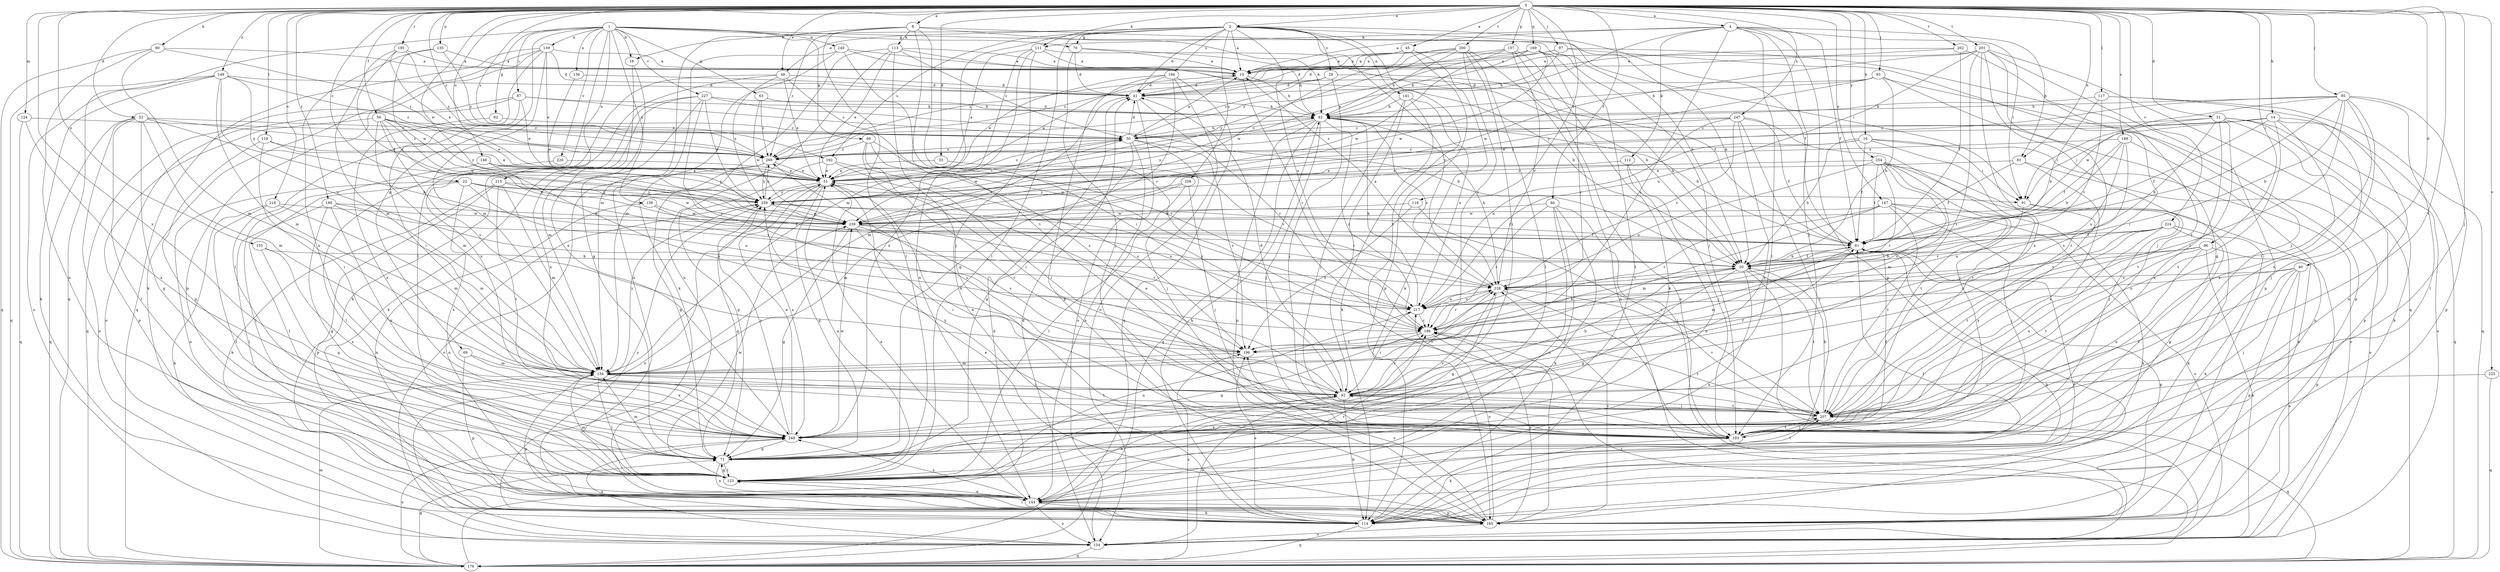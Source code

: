 strict digraph  {
0;
1;
2;
4;
8;
10;
14;
16;
18;
20;
22;
29;
30;
31;
32;
33;
40;
41;
45;
48;
51;
56;
60;
61;
62;
63;
66;
69;
70;
71;
80;
81;
82;
86;
87;
91;
92;
93;
95;
97;
103;
111;
112;
113;
114;
116;
117;
118;
123;
124;
134;
135;
136;
138;
139;
140;
141;
144;
146;
147;
149;
153;
154;
157;
165;
169;
176;
180;
185;
186;
189;
192;
194;
196;
200;
201;
202;
207;
215;
217;
218;
224;
225;
226;
227;
228;
239;
247;
248;
254;
258;
259;
269;
0 -> 2  [label=a];
0 -> 4  [label=a];
0 -> 8  [label=a];
0 -> 14  [label=b];
0 -> 16  [label=b];
0 -> 22  [label=c];
0 -> 31  [label=d];
0 -> 32  [label=d];
0 -> 33  [label=d];
0 -> 40  [label=d];
0 -> 45  [label=e];
0 -> 48  [label=e];
0 -> 56  [label=f];
0 -> 60  [label=f];
0 -> 80  [label=h];
0 -> 81  [label=h];
0 -> 86  [label=i];
0 -> 93  [label=j];
0 -> 95  [label=j];
0 -> 97  [label=j];
0 -> 103  [label=j];
0 -> 111  [label=k];
0 -> 116  [label=l];
0 -> 117  [label=l];
0 -> 118  [label=l];
0 -> 124  [label=m];
0 -> 135  [label=n];
0 -> 146  [label=o];
0 -> 147  [label=o];
0 -> 149  [label=o];
0 -> 153  [label=o];
0 -> 157  [label=p];
0 -> 169  [label=q];
0 -> 180  [label=r];
0 -> 185  [label=r];
0 -> 189  [label=s];
0 -> 192  [label=s];
0 -> 200  [label=t];
0 -> 201  [label=t];
0 -> 202  [label=t];
0 -> 207  [label=t];
0 -> 218  [label=v];
0 -> 224  [label=v];
0 -> 225  [label=v];
0 -> 239  [label=w];
0 -> 247  [label=x];
0 -> 248  [label=x];
0 -> 254  [label=y];
0 -> 269  [label=z];
1 -> 18  [label=b];
1 -> 62  [label=g];
1 -> 63  [label=g];
1 -> 66  [label=g];
1 -> 69  [label=g];
1 -> 70  [label=g];
1 -> 87  [label=i];
1 -> 91  [label=i];
1 -> 123  [label=l];
1 -> 136  [label=n];
1 -> 138  [label=n];
1 -> 139  [label=n];
1 -> 140  [label=n];
1 -> 176  [label=q];
1 -> 215  [label=u];
1 -> 226  [label=v];
1 -> 227  [label=v];
2 -> 10  [label=a];
2 -> 18  [label=b];
2 -> 20  [label=b];
2 -> 29  [label=c];
2 -> 41  [label=d];
2 -> 48  [label=e];
2 -> 61  [label=f];
2 -> 70  [label=g];
2 -> 123  [label=l];
2 -> 134  [label=m];
2 -> 141  [label=n];
2 -> 192  [label=s];
2 -> 194  [label=s];
2 -> 207  [label=t];
2 -> 217  [label=u];
2 -> 228  [label=v];
2 -> 258  [label=y];
4 -> 10  [label=a];
4 -> 51  [label=e];
4 -> 61  [label=f];
4 -> 81  [label=h];
4 -> 91  [label=i];
4 -> 103  [label=j];
4 -> 111  [label=k];
4 -> 112  [label=k];
4 -> 123  [label=l];
4 -> 165  [label=p];
4 -> 196  [label=s];
8 -> 20  [label=b];
8 -> 82  [label=h];
8 -> 113  [label=k];
8 -> 123  [label=l];
8 -> 134  [label=m];
8 -> 186  [label=r];
8 -> 207  [label=t];
8 -> 269  [label=z];
10 -> 41  [label=d];
10 -> 82  [label=h];
10 -> 186  [label=r];
14 -> 30  [label=c];
14 -> 51  [label=e];
14 -> 61  [label=f];
14 -> 91  [label=i];
14 -> 103  [label=j];
14 -> 176  [label=q];
14 -> 207  [label=t];
14 -> 248  [label=x];
16 -> 20  [label=b];
16 -> 61  [label=f];
16 -> 91  [label=i];
16 -> 154  [label=o];
16 -> 207  [label=t];
16 -> 259  [label=y];
16 -> 269  [label=z];
18 -> 71  [label=g];
18 -> 248  [label=x];
20 -> 61  [label=f];
20 -> 71  [label=g];
20 -> 144  [label=n];
20 -> 176  [label=q];
20 -> 207  [label=t];
20 -> 228  [label=v];
22 -> 91  [label=i];
22 -> 123  [label=l];
22 -> 144  [label=n];
22 -> 217  [label=u];
22 -> 228  [label=v];
22 -> 248  [label=x];
22 -> 259  [label=y];
29 -> 20  [label=b];
29 -> 30  [label=c];
29 -> 41  [label=d];
29 -> 103  [label=j];
30 -> 10  [label=a];
30 -> 41  [label=d];
30 -> 71  [label=g];
30 -> 82  [label=h];
30 -> 103  [label=j];
30 -> 144  [label=n];
30 -> 196  [label=s];
30 -> 239  [label=w];
30 -> 269  [label=z];
31 -> 20  [label=b];
31 -> 30  [label=c];
31 -> 91  [label=i];
31 -> 114  [label=k];
31 -> 154  [label=o];
31 -> 165  [label=p];
31 -> 207  [label=t];
31 -> 248  [label=x];
32 -> 20  [label=b];
32 -> 30  [label=c];
32 -> 71  [label=g];
32 -> 123  [label=l];
32 -> 134  [label=m];
32 -> 154  [label=o];
32 -> 176  [label=q];
32 -> 269  [label=z];
33 -> 51  [label=e];
33 -> 228  [label=v];
40 -> 103  [label=j];
40 -> 154  [label=o];
40 -> 165  [label=p];
40 -> 207  [label=t];
40 -> 217  [label=u];
40 -> 228  [label=v];
41 -> 82  [label=h];
41 -> 134  [label=m];
41 -> 154  [label=o];
41 -> 186  [label=r];
45 -> 10  [label=a];
45 -> 114  [label=k];
45 -> 165  [label=p];
45 -> 239  [label=w];
48 -> 41  [label=d];
48 -> 51  [label=e];
48 -> 114  [label=k];
48 -> 217  [label=u];
48 -> 248  [label=x];
48 -> 259  [label=y];
51 -> 10  [label=a];
51 -> 30  [label=c];
51 -> 71  [label=g];
51 -> 154  [label=o];
51 -> 248  [label=x];
51 -> 259  [label=y];
56 -> 20  [label=b];
56 -> 30  [label=c];
56 -> 51  [label=e];
56 -> 134  [label=m];
56 -> 165  [label=p];
56 -> 196  [label=s];
56 -> 239  [label=w];
56 -> 259  [label=y];
60 -> 103  [label=j];
60 -> 114  [label=k];
60 -> 123  [label=l];
60 -> 144  [label=n];
60 -> 186  [label=r];
60 -> 239  [label=w];
61 -> 20  [label=b];
61 -> 82  [label=h];
61 -> 114  [label=k];
61 -> 134  [label=m];
61 -> 165  [label=p];
62 -> 30  [label=c];
62 -> 248  [label=x];
63 -> 82  [label=h];
63 -> 239  [label=w];
63 -> 269  [label=z];
66 -> 92  [label=i];
66 -> 196  [label=s];
66 -> 207  [label=t];
66 -> 228  [label=v];
66 -> 269  [label=z];
69 -> 134  [label=m];
69 -> 165  [label=p];
69 -> 248  [label=x];
70 -> 10  [label=a];
70 -> 41  [label=d];
70 -> 82  [label=h];
70 -> 103  [label=j];
71 -> 123  [label=l];
71 -> 134  [label=m];
71 -> 144  [label=n];
71 -> 207  [label=t];
80 -> 10  [label=a];
80 -> 134  [label=m];
80 -> 144  [label=n];
80 -> 176  [label=q];
80 -> 269  [label=z];
81 -> 51  [label=e];
81 -> 61  [label=f];
81 -> 154  [label=o];
81 -> 248  [label=x];
82 -> 30  [label=c];
82 -> 103  [label=j];
82 -> 165  [label=p];
82 -> 176  [label=q];
82 -> 186  [label=r];
82 -> 228  [label=v];
82 -> 259  [label=y];
86 -> 20  [label=b];
86 -> 154  [label=o];
86 -> 165  [label=p];
86 -> 207  [label=t];
86 -> 228  [label=v];
86 -> 248  [label=x];
87 -> 30  [label=c];
87 -> 51  [label=e];
87 -> 82  [label=h];
87 -> 92  [label=i];
87 -> 154  [label=o];
87 -> 176  [label=q];
91 -> 114  [label=k];
91 -> 217  [label=u];
91 -> 248  [label=x];
92 -> 20  [label=b];
92 -> 41  [label=d];
92 -> 51  [label=e];
92 -> 61  [label=f];
92 -> 114  [label=k];
92 -> 144  [label=n];
92 -> 154  [label=o];
92 -> 186  [label=r];
92 -> 207  [label=t];
92 -> 228  [label=v];
92 -> 269  [label=z];
93 -> 20  [label=b];
93 -> 41  [label=d];
93 -> 82  [label=h];
93 -> 165  [label=p];
93 -> 207  [label=t];
93 -> 259  [label=y];
95 -> 20  [label=b];
95 -> 61  [label=f];
95 -> 82  [label=h];
95 -> 92  [label=i];
95 -> 123  [label=l];
95 -> 165  [label=p];
95 -> 207  [label=t];
95 -> 239  [label=w];
95 -> 248  [label=x];
95 -> 259  [label=y];
97 -> 10  [label=a];
97 -> 41  [label=d];
97 -> 82  [label=h];
97 -> 92  [label=i];
97 -> 103  [label=j];
103 -> 51  [label=e];
103 -> 61  [label=f];
103 -> 114  [label=k];
103 -> 207  [label=t];
103 -> 259  [label=y];
111 -> 10  [label=a];
111 -> 20  [label=b];
111 -> 51  [label=e];
111 -> 114  [label=k];
111 -> 144  [label=n];
111 -> 248  [label=x];
112 -> 51  [label=e];
112 -> 103  [label=j];
112 -> 144  [label=n];
113 -> 10  [label=a];
113 -> 20  [label=b];
113 -> 30  [label=c];
113 -> 51  [label=e];
113 -> 103  [label=j];
113 -> 134  [label=m];
113 -> 144  [label=n];
114 -> 61  [label=f];
114 -> 82  [label=h];
114 -> 176  [label=q];
114 -> 196  [label=s];
116 -> 196  [label=s];
116 -> 207  [label=t];
116 -> 239  [label=w];
117 -> 20  [label=b];
117 -> 82  [label=h];
117 -> 144  [label=n];
117 -> 176  [label=q];
117 -> 228  [label=v];
118 -> 51  [label=e];
118 -> 71  [label=g];
118 -> 92  [label=i];
118 -> 269  [label=z];
123 -> 51  [label=e];
123 -> 71  [label=g];
123 -> 92  [label=i];
123 -> 134  [label=m];
123 -> 144  [label=n];
123 -> 217  [label=u];
123 -> 239  [label=w];
124 -> 30  [label=c];
124 -> 176  [label=q];
124 -> 248  [label=x];
134 -> 92  [label=i];
134 -> 123  [label=l];
134 -> 165  [label=p];
134 -> 207  [label=t];
134 -> 259  [label=y];
135 -> 10  [label=a];
135 -> 239  [label=w];
135 -> 248  [label=x];
135 -> 269  [label=z];
136 -> 41  [label=d];
136 -> 239  [label=w];
138 -> 144  [label=n];
138 -> 217  [label=u];
138 -> 239  [label=w];
139 -> 10  [label=a];
139 -> 41  [label=d];
139 -> 51  [label=e];
139 -> 114  [label=k];
139 -> 123  [label=l];
139 -> 134  [label=m];
139 -> 165  [label=p];
139 -> 176  [label=q];
140 -> 10  [label=a];
140 -> 61  [label=f];
140 -> 92  [label=i];
140 -> 114  [label=k];
140 -> 144  [label=n];
141 -> 82  [label=h];
141 -> 92  [label=i];
141 -> 103  [label=j];
141 -> 114  [label=k];
141 -> 217  [label=u];
144 -> 51  [label=e];
144 -> 61  [label=f];
144 -> 114  [label=k];
144 -> 154  [label=o];
144 -> 165  [label=p];
144 -> 186  [label=r];
144 -> 248  [label=x];
144 -> 259  [label=y];
146 -> 51  [label=e];
146 -> 123  [label=l];
146 -> 196  [label=s];
146 -> 259  [label=y];
147 -> 103  [label=j];
147 -> 114  [label=k];
147 -> 134  [label=m];
147 -> 154  [label=o];
147 -> 186  [label=r];
147 -> 207  [label=t];
147 -> 239  [label=w];
149 -> 41  [label=d];
149 -> 114  [label=k];
149 -> 134  [label=m];
149 -> 154  [label=o];
149 -> 176  [label=q];
149 -> 217  [label=u];
149 -> 259  [label=y];
149 -> 269  [label=z];
153 -> 20  [label=b];
153 -> 71  [label=g];
153 -> 248  [label=x];
154 -> 41  [label=d];
154 -> 176  [label=q];
154 -> 248  [label=x];
157 -> 10  [label=a];
157 -> 114  [label=k];
157 -> 154  [label=o];
157 -> 228  [label=v];
157 -> 239  [label=w];
157 -> 269  [label=z];
165 -> 51  [label=e];
165 -> 123  [label=l];
165 -> 154  [label=o];
165 -> 186  [label=r];
165 -> 196  [label=s];
165 -> 217  [label=u];
165 -> 228  [label=v];
169 -> 10  [label=a];
169 -> 82  [label=h];
169 -> 103  [label=j];
169 -> 123  [label=l];
169 -> 186  [label=r];
169 -> 239  [label=w];
169 -> 269  [label=z];
176 -> 41  [label=d];
176 -> 71  [label=g];
176 -> 134  [label=m];
176 -> 186  [label=r];
176 -> 196  [label=s];
176 -> 248  [label=x];
180 -> 61  [label=f];
180 -> 71  [label=g];
180 -> 123  [label=l];
180 -> 134  [label=m];
180 -> 239  [label=w];
180 -> 248  [label=x];
185 -> 10  [label=a];
185 -> 51  [label=e];
185 -> 61  [label=f];
185 -> 134  [label=m];
185 -> 269  [label=z];
186 -> 20  [label=b];
186 -> 71  [label=g];
186 -> 165  [label=p];
186 -> 196  [label=s];
189 -> 20  [label=b];
189 -> 61  [label=f];
189 -> 144  [label=n];
189 -> 196  [label=s];
189 -> 217  [label=u];
189 -> 269  [label=z];
192 -> 51  [label=e];
192 -> 71  [label=g];
192 -> 92  [label=i];
192 -> 196  [label=s];
194 -> 41  [label=d];
194 -> 51  [label=e];
194 -> 71  [label=g];
194 -> 154  [label=o];
194 -> 165  [label=p];
194 -> 176  [label=q];
196 -> 134  [label=m];
200 -> 10  [label=a];
200 -> 82  [label=h];
200 -> 92  [label=i];
200 -> 123  [label=l];
200 -> 154  [label=o];
200 -> 186  [label=r];
200 -> 259  [label=y];
200 -> 269  [label=z];
201 -> 10  [label=a];
201 -> 71  [label=g];
201 -> 92  [label=i];
201 -> 103  [label=j];
201 -> 165  [label=p];
201 -> 176  [label=q];
201 -> 217  [label=u];
201 -> 239  [label=w];
201 -> 248  [label=x];
202 -> 10  [label=a];
202 -> 41  [label=d];
202 -> 61  [label=f];
202 -> 207  [label=t];
207 -> 20  [label=b];
207 -> 92  [label=i];
207 -> 103  [label=j];
207 -> 176  [label=q];
207 -> 186  [label=r];
207 -> 228  [label=v];
207 -> 248  [label=x];
215 -> 114  [label=k];
215 -> 134  [label=m];
215 -> 165  [label=p];
215 -> 207  [label=t];
215 -> 239  [label=w];
215 -> 259  [label=y];
217 -> 82  [label=h];
217 -> 92  [label=i];
217 -> 186  [label=r];
217 -> 228  [label=v];
217 -> 259  [label=y];
218 -> 114  [label=k];
218 -> 123  [label=l];
218 -> 134  [label=m];
218 -> 239  [label=w];
224 -> 61  [label=f];
224 -> 71  [label=g];
224 -> 114  [label=k];
224 -> 196  [label=s];
224 -> 207  [label=t];
224 -> 228  [label=v];
224 -> 248  [label=x];
225 -> 92  [label=i];
225 -> 176  [label=q];
226 -> 51  [label=e];
226 -> 123  [label=l];
227 -> 20  [label=b];
227 -> 82  [label=h];
227 -> 114  [label=k];
227 -> 134  [label=m];
227 -> 186  [label=r];
227 -> 248  [label=x];
227 -> 259  [label=y];
228 -> 10  [label=a];
228 -> 71  [label=g];
228 -> 82  [label=h];
228 -> 103  [label=j];
228 -> 186  [label=r];
228 -> 217  [label=u];
239 -> 61  [label=f];
239 -> 71  [label=g];
239 -> 92  [label=i];
239 -> 186  [label=r];
239 -> 196  [label=s];
247 -> 30  [label=c];
247 -> 61  [label=f];
247 -> 103  [label=j];
247 -> 123  [label=l];
247 -> 217  [label=u];
247 -> 228  [label=v];
247 -> 248  [label=x];
247 -> 269  [label=z];
248 -> 51  [label=e];
248 -> 71  [label=g];
248 -> 228  [label=v];
248 -> 239  [label=w];
248 -> 259  [label=y];
254 -> 51  [label=e];
254 -> 61  [label=f];
254 -> 103  [label=j];
254 -> 114  [label=k];
254 -> 134  [label=m];
254 -> 186  [label=r];
254 -> 196  [label=s];
254 -> 207  [label=t];
254 -> 217  [label=u];
258 -> 103  [label=j];
258 -> 123  [label=l];
258 -> 134  [label=m];
258 -> 259  [label=y];
259 -> 30  [label=c];
259 -> 61  [label=f];
259 -> 71  [label=g];
259 -> 144  [label=n];
259 -> 239  [label=w];
259 -> 269  [label=z];
269 -> 51  [label=e];
269 -> 71  [label=g];
269 -> 154  [label=o];
269 -> 259  [label=y];
}
